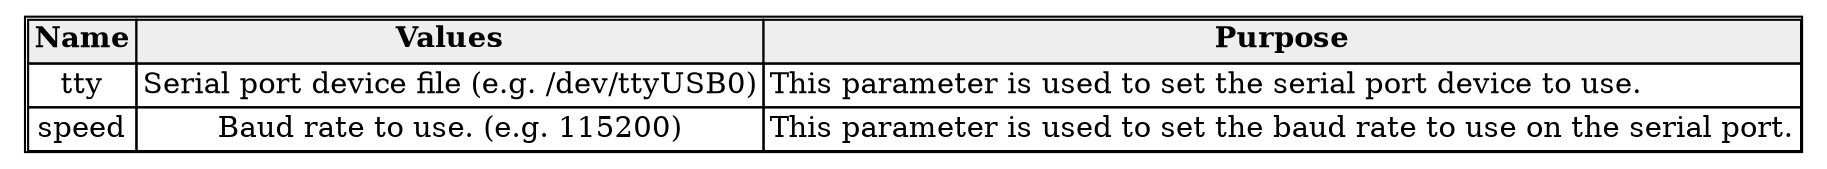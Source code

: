 digraph structs {
node [shape=plaintext]
struct1 [label=<
<TABLE BORDER="1" CELLBORDER="1" CELLSPACING="0">

<tr>
	<td bgcolor="#EEEEEE"><b>Name</b></td>
	<td bgcolor="#EEEEEE"><b>Values</b></td>
	<td bgcolor="#EEEEEE"><b>Purpose</b></td>
</tr>
<tr>
	<td>tty</td>
	<td>Serial port device file (e.g. /dev/ttyUSB0)</td>
	<td align="left" balign="left">This parameter is used to set the serial port device to use.</td>
</tr>
<tr>
	<td>speed</td>
	<td>Baud rate to use. (e.g. 115200)</td>
	<td align="left" balign="left">This parameter is used to set the baud rate to use on the serial port.</td>
</tr>

</TABLE>
>];
}
